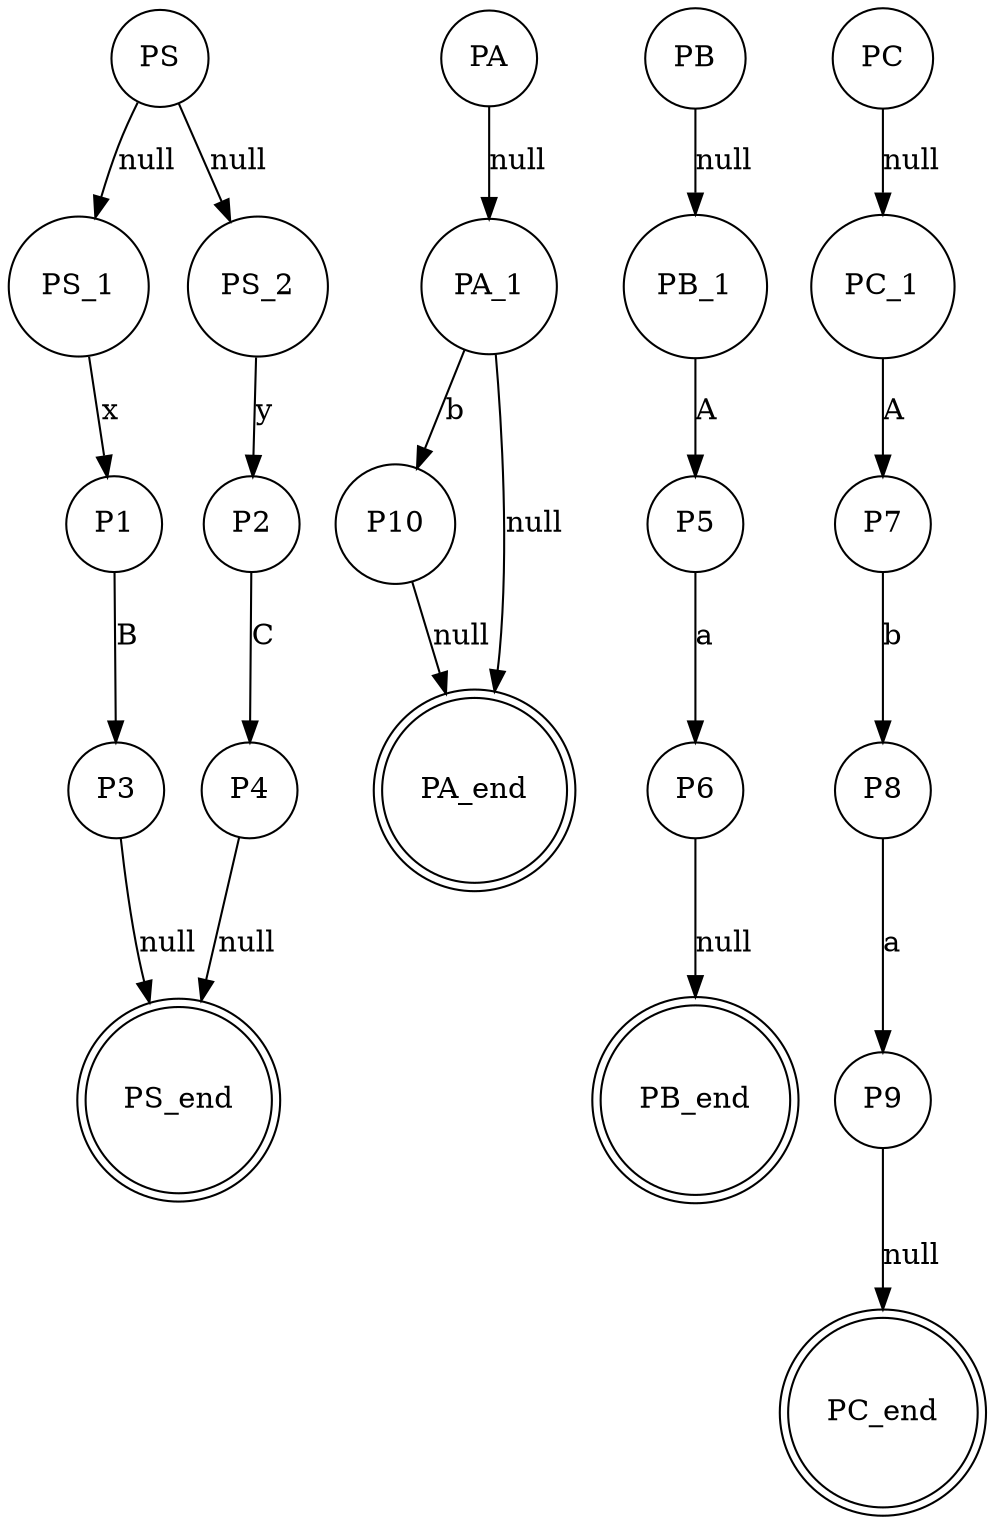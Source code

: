 digraph ATN{
    PS[shape = circle];
    PA[shape = circle];
    PB[shape = circle];
    PC[shape = circle];
    PS_1[shape = circle];
    PS_2[shape = circle];
    PA_1[shape = circle];
    PB_1[shape = circle];
    PC_1[shape = circle];
    P1[shape = circle];
    P2[shape = circle];
    P3[shape = circle];
    P4[shape = circle];
    P5[shape = circle];
    P6[shape = circle];
    P7[shape = circle];
    P8[shape = circle];
    P9[shape = circle];
    P10[shape = circle];
    PS_end[shape = doublecircle];
    PB_end[shape = doublecircle];
    PA_end[shape = doublecircle];
    PC_end[shape = doublecircle];

    PS -> PS_1[label = "null"];
    PS -> PS_2[label = "null"];
    PS_1 -> P1[label = "x"];
    PS_2 -> P2[label = "y"];
    P1 -> P3[label = "B"];
    P2 -> P4[label = "C"];
    P3 -> PS_end[label = "null"];
    P4 -> PS_end[label = "null"];

    PA -> PA_1[label = "null"];
    PA_1 -> PA_end[label = "null"];
    PA_1 -> P10[label = "b"];
    P10 -> PA_end[label = "null"];

    PB -> PB_1[label = "null"];
    PB_1 -> P5[label = "A"];
    P5 -> P6[label = "a"];
    P6 -> PB_end[label = "null"];

    PC -> PC_1[label = "null"];
    PC_1 -> P7[label = "A"];
    P7 -> P8[label = "b"];
    P8 -> P9[label = "a"];
    P9 -> PC_end[label = "null"];
}